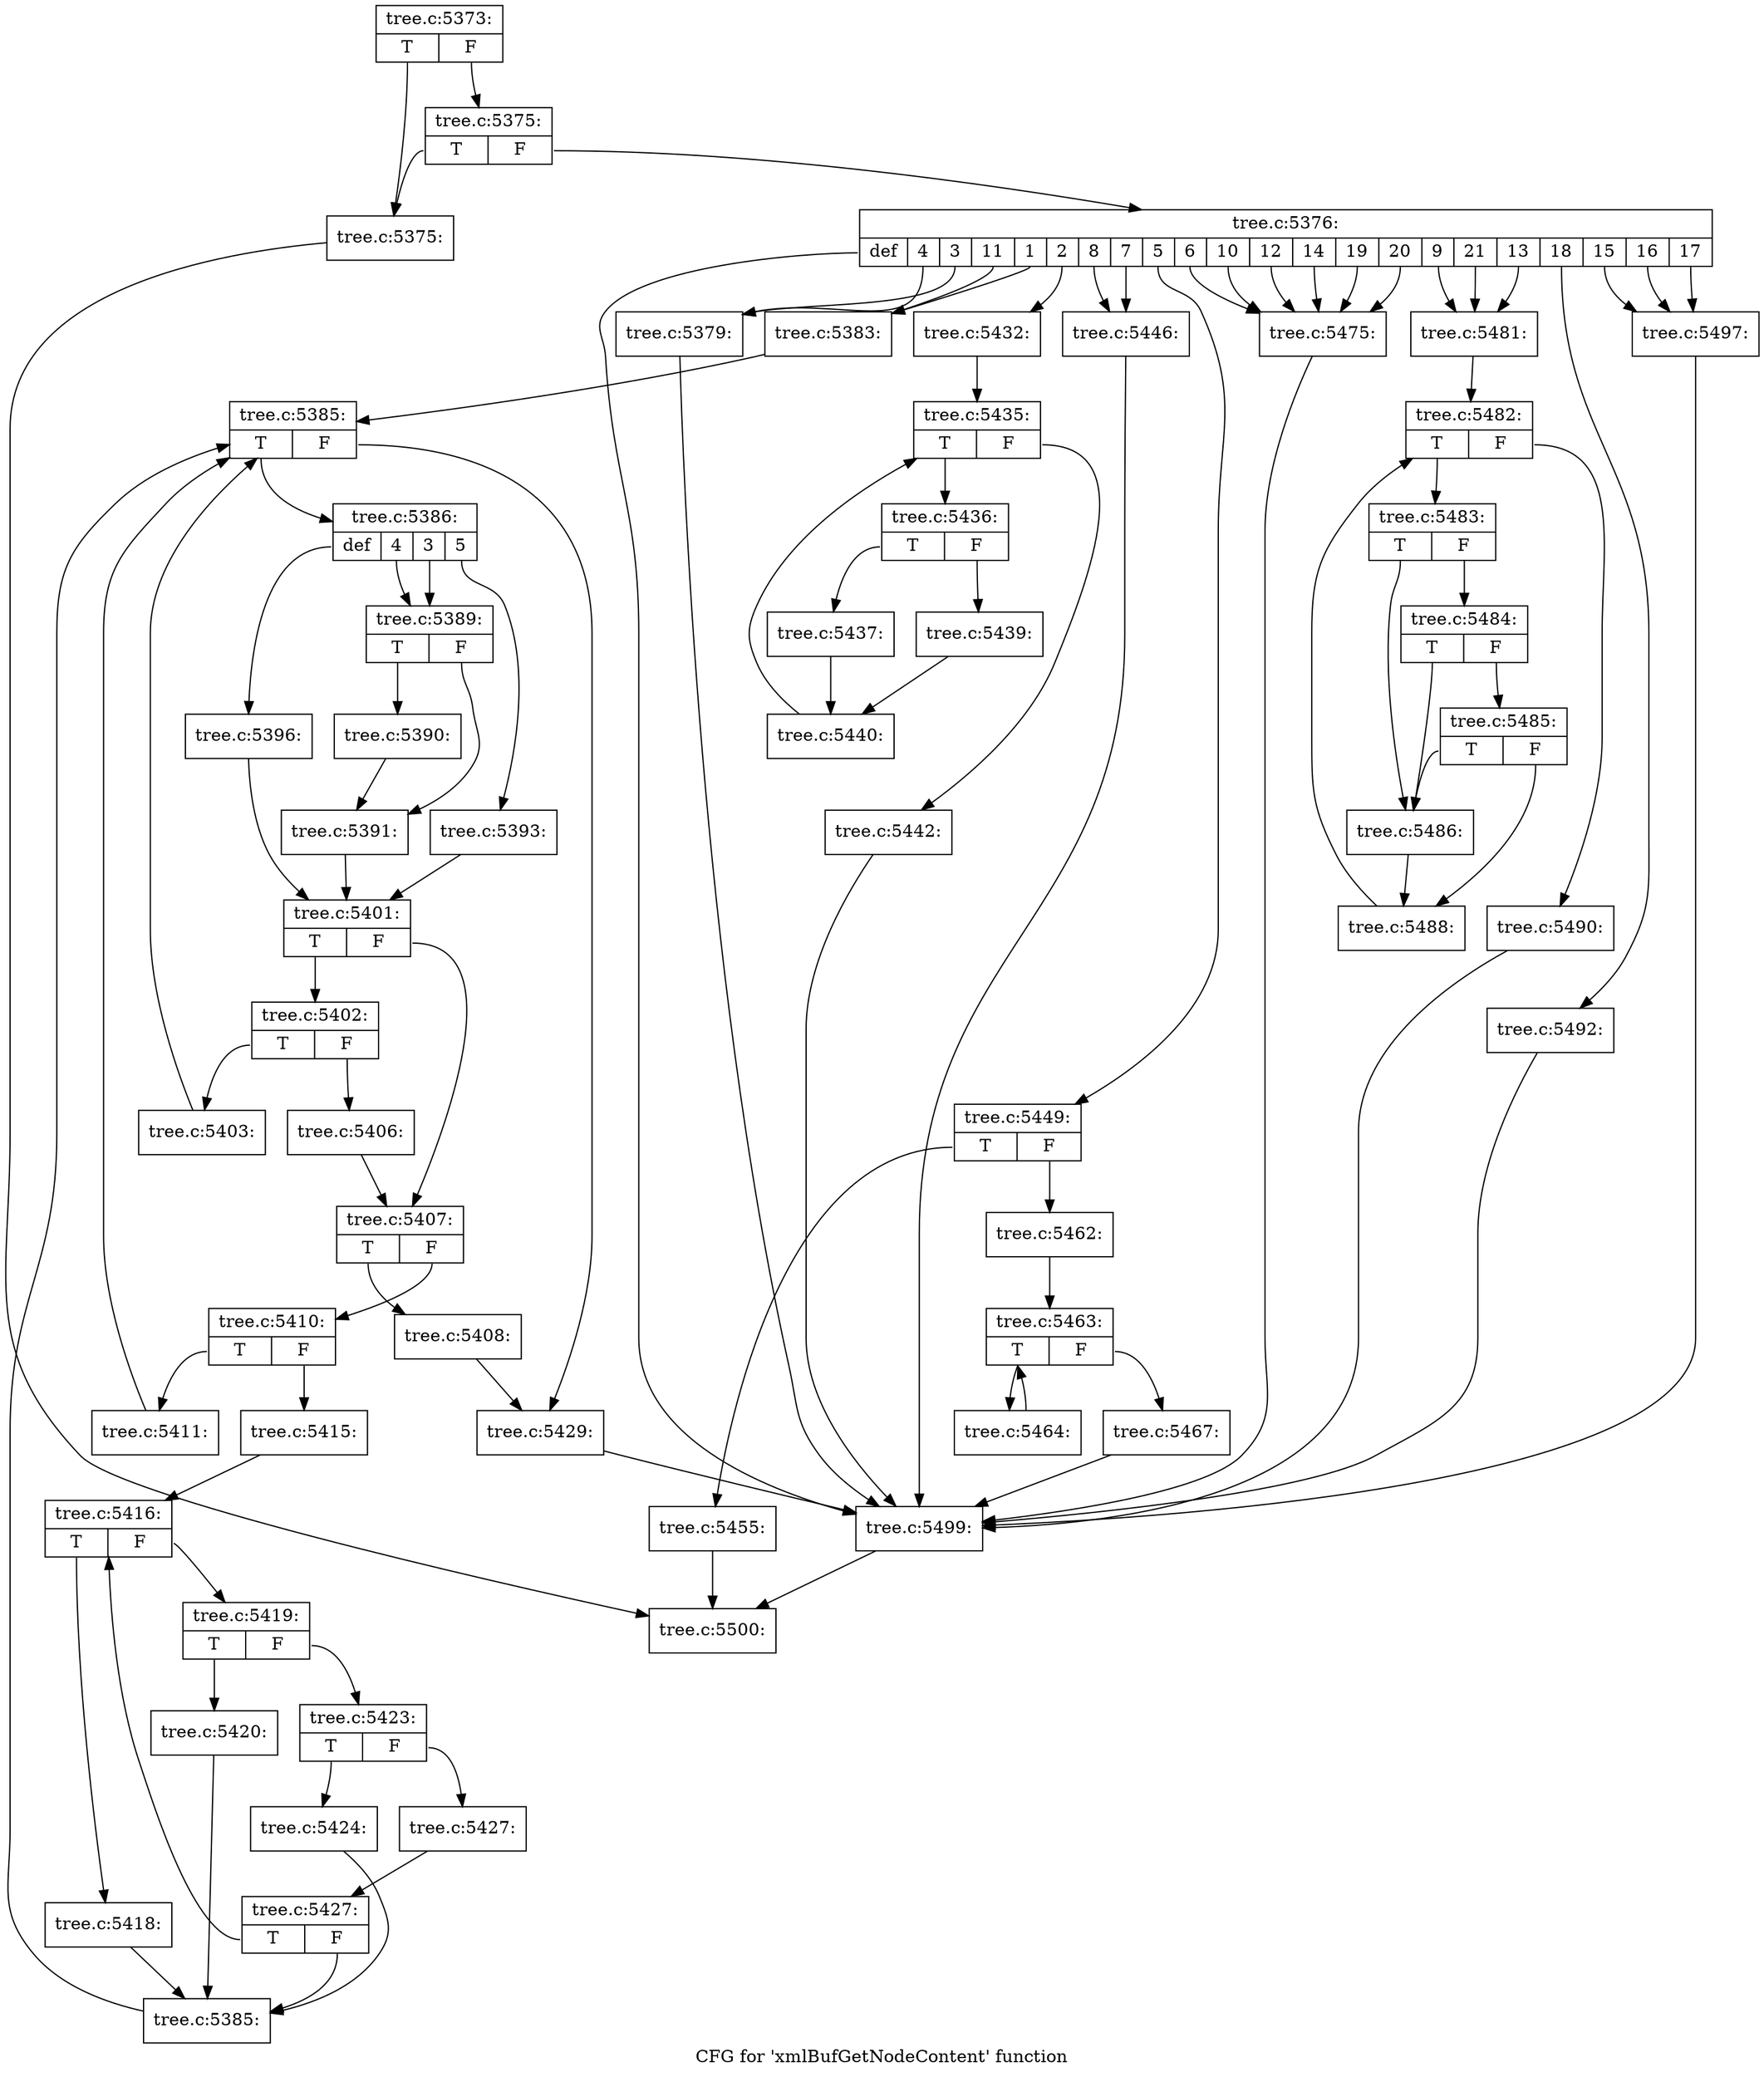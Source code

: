 digraph "CFG for 'xmlBufGetNodeContent' function" {
	label="CFG for 'xmlBufGetNodeContent' function";

	Node0x4554c50 [shape=record,label="{tree.c:5373:|{<s0>T|<s1>F}}"];
	Node0x4554c50:s0 -> Node0x42c2940;
	Node0x4554c50:s1 -> Node0x42c29e0;
	Node0x42c29e0 [shape=record,label="{tree.c:5375:|{<s0>T|<s1>F}}"];
	Node0x42c29e0:s0 -> Node0x42c2940;
	Node0x42c29e0:s1 -> Node0x42c2990;
	Node0x42c2940 [shape=record,label="{tree.c:5375:}"];
	Node0x42c2940 -> Node0x4554af0;
	Node0x42c2990 [shape=record,label="{tree.c:5376:|{<s0>def|<s1>4|<s2>3|<s3>11|<s4>1|<s5>2|<s6>8|<s7>7|<s8>5|<s9>6|<s10>10|<s11>12|<s12>14|<s13>19|<s14>20|<s15>9|<s16>21|<s17>13|<s18>18|<s19>15|<s20>16|<s21>17}}"];
	Node0x42c2990:s0 -> Node0x42c3000;
	Node0x42c2990:s1 -> Node0x455f6c0;
	Node0x42c2990:s2 -> Node0x455f6c0;
	Node0x42c2990:s3 -> Node0x455fa30;
	Node0x42c2990:s4 -> Node0x455fa30;
	Node0x42c2990:s5 -> Node0x4564e30;
	Node0x42c2990:s6 -> Node0x4566bb0;
	Node0x42c2990:s7 -> Node0x4566bb0;
	Node0x42c2990:s8 -> Node0x4566fb0;
	Node0x42c2990:s9 -> Node0x4568d00;
	Node0x42c2990:s10 -> Node0x4568d00;
	Node0x42c2990:s11 -> Node0x4568d00;
	Node0x42c2990:s12 -> Node0x4568d00;
	Node0x42c2990:s13 -> Node0x4568d00;
	Node0x42c2990:s14 -> Node0x4568d00;
	Node0x42c2990:s15 -> Node0x455f530;
	Node0x42c2990:s16 -> Node0x455f530;
	Node0x42c2990:s17 -> Node0x455f530;
	Node0x42c2990:s18 -> Node0x456ac80;
	Node0x42c2990:s19 -> Node0x456b190;
	Node0x42c2990:s20 -> Node0x456b190;
	Node0x42c2990:s21 -> Node0x456b190;
	Node0x455f6c0 [shape=record,label="{tree.c:5379:}"];
	Node0x455f6c0 -> Node0x42c3000;
	Node0x455fa30 [shape=record,label="{tree.c:5383:}"];
	Node0x455fa30 -> Node0x455ff00;
	Node0x455ff00 [shape=record,label="{tree.c:5385:|{<s0>T|<s1>F}}"];
	Node0x455ff00:s0 -> Node0x45602f0;
	Node0x455ff00:s1 -> Node0x4560120;
	Node0x45602f0 [shape=record,label="{tree.c:5386:|{<s0>def|<s1>4|<s2>3|<s3>5}}"];
	Node0x45602f0:s0 -> Node0x45605f0;
	Node0x45602f0:s1 -> Node0x4560930;
	Node0x45602f0:s2 -> Node0x4560930;
	Node0x45602f0:s3 -> Node0x45611b0;
	Node0x4560930 [shape=record,label="{tree.c:5389:|{<s0>T|<s1>F}}"];
	Node0x4560930:s0 -> Node0x4560a20;
	Node0x4560930:s1 -> Node0x4560a70;
	Node0x4560a20 [shape=record,label="{tree.c:5390:}"];
	Node0x4560a20 -> Node0x4560a70;
	Node0x4560a70 [shape=record,label="{tree.c:5391:}"];
	Node0x4560a70 -> Node0x4560440;
	Node0x45611b0 [shape=record,label="{tree.c:5393:}"];
	Node0x45611b0 -> Node0x4560440;
	Node0x45605f0 [shape=record,label="{tree.c:5396:}"];
	Node0x45605f0 -> Node0x4560440;
	Node0x4560440 [shape=record,label="{tree.c:5401:|{<s0>T|<s1>F}}"];
	Node0x4560440:s0 -> Node0x4561610;
	Node0x4560440:s1 -> Node0x4561660;
	Node0x4561610 [shape=record,label="{tree.c:5402:|{<s0>T|<s1>F}}"];
	Node0x4561610:s0 -> Node0x4561b50;
	Node0x4561610:s1 -> Node0x4561ba0;
	Node0x4561b50 [shape=record,label="{tree.c:5403:}"];
	Node0x4561b50 -> Node0x455ff00;
	Node0x4561ba0 [shape=record,label="{tree.c:5406:}"];
	Node0x4561ba0 -> Node0x4561660;
	Node0x4561660 [shape=record,label="{tree.c:5407:|{<s0>T|<s1>F}}"];
	Node0x4561660:s0 -> Node0x45625b0;
	Node0x4561660:s1 -> Node0x4562600;
	Node0x45625b0 [shape=record,label="{tree.c:5408:}"];
	Node0x45625b0 -> Node0x4560120;
	Node0x4562600 [shape=record,label="{tree.c:5410:|{<s0>T|<s1>F}}"];
	Node0x4562600:s0 -> Node0x4562a10;
	Node0x4562600:s1 -> Node0x4562a60;
	Node0x4562a10 [shape=record,label="{tree.c:5411:}"];
	Node0x4562a10 -> Node0x455ff00;
	Node0x4562a60 [shape=record,label="{tree.c:5415:}"];
	Node0x4562a60 -> Node0x45632e0;
	Node0x45632e0 [shape=record,label="{tree.c:5416:|{<s0>T|<s1>F}}"];
	Node0x45632e0:s0 -> Node0x4563830;
	Node0x45632e0:s1 -> Node0x4563880;
	Node0x4563830 [shape=record,label="{tree.c:5418:}"];
	Node0x4563830 -> Node0x4563240;
	Node0x4563880 [shape=record,label="{tree.c:5419:|{<s0>T|<s1>F}}"];
	Node0x4563880:s0 -> Node0x4563bb0;
	Node0x4563880:s1 -> Node0x4563c00;
	Node0x4563bb0 [shape=record,label="{tree.c:5420:}"];
	Node0x4563bb0 -> Node0x4563240;
	Node0x4563c00 [shape=record,label="{tree.c:5423:|{<s0>T|<s1>F}}"];
	Node0x4563c00:s0 -> Node0x45641f0;
	Node0x4563c00:s1 -> Node0x4564240;
	Node0x45641f0 [shape=record,label="{tree.c:5424:}"];
	Node0x45641f0 -> Node0x4563240;
	Node0x4564240 [shape=record,label="{tree.c:5427:}"];
	Node0x4564240 -> Node0x4563290;
	Node0x4563290 [shape=record,label="{tree.c:5427:|{<s0>T|<s1>F}}"];
	Node0x4563290:s0 -> Node0x45632e0;
	Node0x4563290:s1 -> Node0x4563240;
	Node0x4563240 [shape=record,label="{tree.c:5385:}"];
	Node0x4563240 -> Node0x455ff00;
	Node0x4560120 [shape=record,label="{tree.c:5429:}"];
	Node0x4560120 -> Node0x42c3000;
	Node0x4564e30 [shape=record,label="{tree.c:5432:}"];
	Node0x4564e30 -> Node0x45658a0;
	Node0x45658a0 [shape=record,label="{tree.c:5435:|{<s0>T|<s1>F}}"];
	Node0x45658a0:s0 -> Node0x4565c90;
	Node0x45658a0:s1 -> Node0x4565ac0;
	Node0x4565c90 [shape=record,label="{tree.c:5436:|{<s0>T|<s1>F}}"];
	Node0x4565c90:s0 -> Node0x4565e50;
	Node0x4565c90:s1 -> Node0x4565ef0;
	Node0x4565e50 [shape=record,label="{tree.c:5437:}"];
	Node0x4565e50 -> Node0x4565ea0;
	Node0x4565ef0 [shape=record,label="{tree.c:5439:}"];
	Node0x4565ef0 -> Node0x4565ea0;
	Node0x4565ea0 [shape=record,label="{tree.c:5440:}"];
	Node0x4565ea0 -> Node0x45658a0;
	Node0x4565ac0 [shape=record,label="{tree.c:5442:}"];
	Node0x4565ac0 -> Node0x42c3000;
	Node0x4566bb0 [shape=record,label="{tree.c:5446:}"];
	Node0x4566bb0 -> Node0x42c3000;
	Node0x4566fb0 [shape=record,label="{tree.c:5449:|{<s0>T|<s1>F}}"];
	Node0x4566fb0:s0 -> Node0x4567be0;
	Node0x4566fb0:s1 -> Node0x4567c30;
	Node0x4567be0 [shape=record,label="{tree.c:5455:}"];
	Node0x4567be0 -> Node0x4554af0;
	Node0x4567c30 [shape=record,label="{tree.c:5462:}"];
	Node0x4567c30 -> Node0x4568320;
	Node0x4568320 [shape=record,label="{tree.c:5463:|{<s0>T|<s1>F}}"];
	Node0x4568320:s0 -> Node0x4568620;
	Node0x4568320:s1 -> Node0x4568540;
	Node0x4568620 [shape=record,label="{tree.c:5464:}"];
	Node0x4568620 -> Node0x4568320;
	Node0x4568540 [shape=record,label="{tree.c:5467:}"];
	Node0x4568540 -> Node0x42c3000;
	Node0x4568d00 [shape=record,label="{tree.c:5475:}"];
	Node0x4568d00 -> Node0x42c3000;
	Node0x455f530 [shape=record,label="{tree.c:5481:}"];
	Node0x455f530 -> Node0x4569540;
	Node0x4569540 [shape=record,label="{tree.c:5482:|{<s0>T|<s1>F}}"];
	Node0x4569540:s0 -> Node0x4569930;
	Node0x4569540:s1 -> Node0x4569760;
	Node0x4569930 [shape=record,label="{tree.c:5483:|{<s0>T|<s1>F}}"];
	Node0x4569930:s0 -> Node0x4569af0;
	Node0x4569930:s1 -> Node0x4569c10;
	Node0x4569c10 [shape=record,label="{tree.c:5484:|{<s0>T|<s1>F}}"];
	Node0x4569c10:s0 -> Node0x4569af0;
	Node0x4569c10:s1 -> Node0x4569b90;
	Node0x4569b90 [shape=record,label="{tree.c:5485:|{<s0>T|<s1>F}}"];
	Node0x4569b90:s0 -> Node0x4569af0;
	Node0x4569b90:s1 -> Node0x4569b40;
	Node0x4569af0 [shape=record,label="{tree.c:5486:}"];
	Node0x4569af0 -> Node0x4569b40;
	Node0x4569b40 [shape=record,label="{tree.c:5488:}"];
	Node0x4569b40 -> Node0x4569540;
	Node0x4569760 [shape=record,label="{tree.c:5490:}"];
	Node0x4569760 -> Node0x42c3000;
	Node0x456ac80 [shape=record,label="{tree.c:5492:}"];
	Node0x456ac80 -> Node0x42c3000;
	Node0x456b190 [shape=record,label="{tree.c:5497:}"];
	Node0x456b190 -> Node0x42c3000;
	Node0x42c3000 [shape=record,label="{tree.c:5499:}"];
	Node0x42c3000 -> Node0x4554af0;
	Node0x4554af0 [shape=record,label="{tree.c:5500:}"];
}
